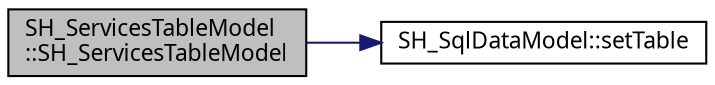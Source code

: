 digraph "SH_ServicesTableModel::SH_ServicesTableModel"
{
 // INTERACTIVE_SVG=YES
  bgcolor="transparent";
  edge [fontname="Verdana",fontsize="11",labelfontname="Verdana",labelfontsize="11"];
  node [fontname="Verdana",fontsize="11",shape=record];
  rankdir="LR";
  Node1 [label="SH_ServicesTableModel\l::SH_ServicesTableModel",height=0.2,width=0.4,color="black", fillcolor="grey75", style="filled" fontcolor="black"];
  Node1 -> Node2 [color="midnightblue",fontsize="11",style="solid",fontname="Verdana"];
  Node2 [label="SH_SqlDataModel::setTable",height=0.2,width=0.4,color="black",URL="$classSH__SqlDataModel.html#a25a89526277d5ae8ebe2466dd178da8f"];
}
